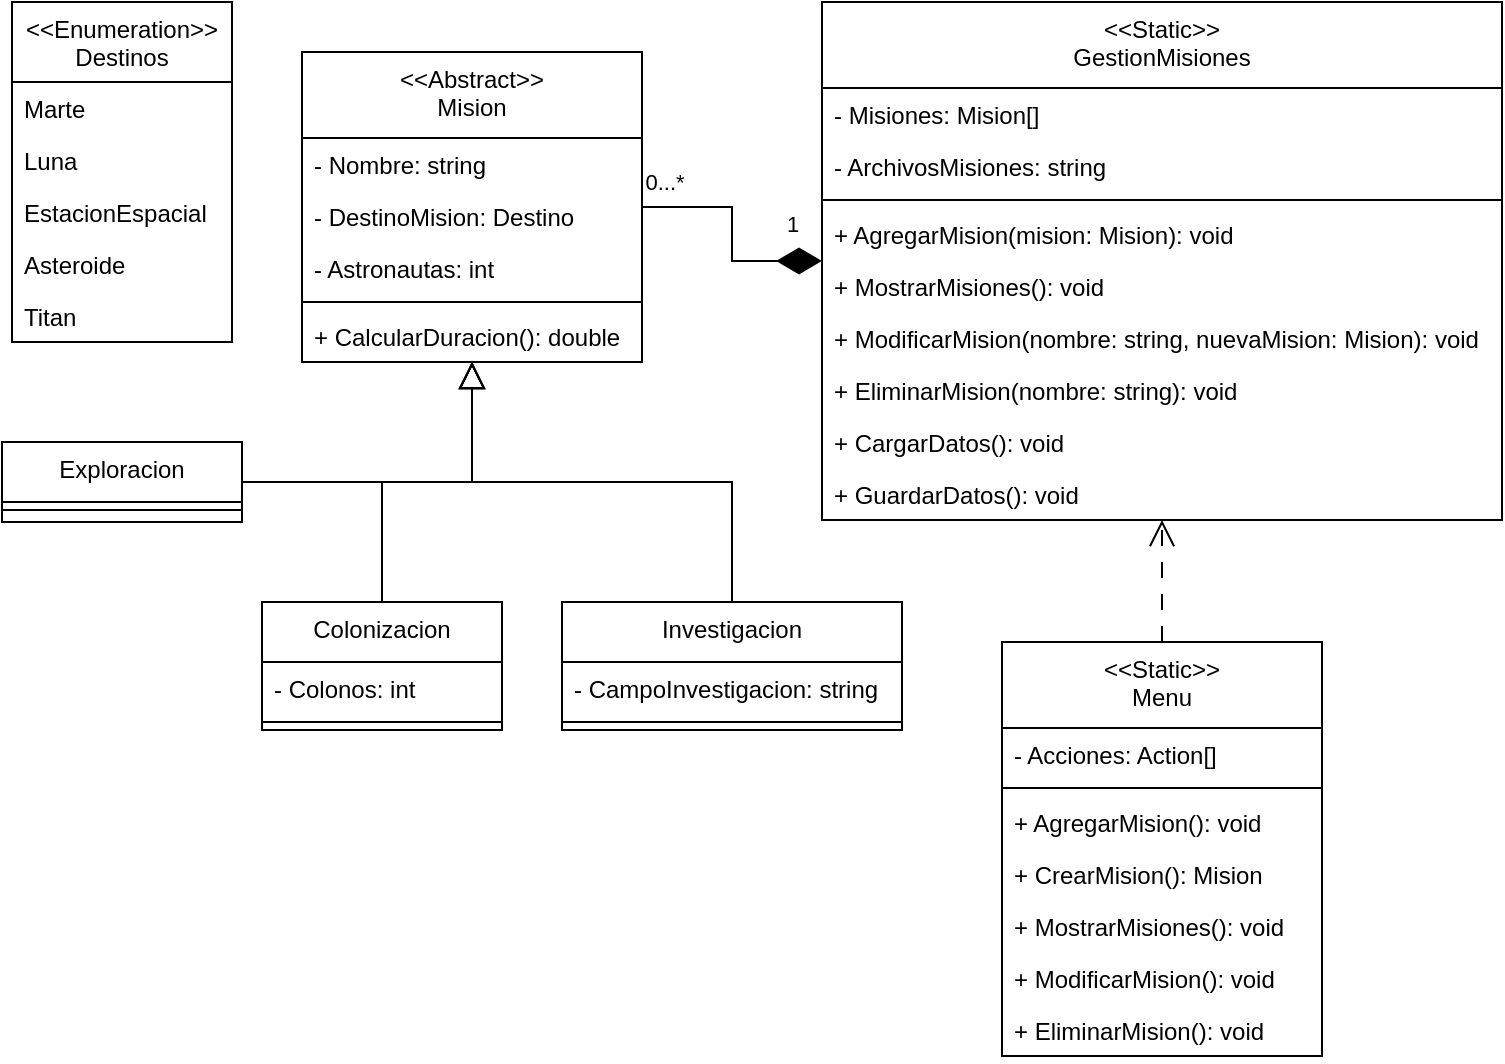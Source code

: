 <mxfile version="24.7.13">
  <diagram id="C5RBs43oDa-KdzZeNtuy" name="Page-1">
    <mxGraphModel dx="683" dy="371" grid="1" gridSize="10" guides="1" tooltips="1" connect="1" arrows="1" fold="1" page="1" pageScale="1" pageWidth="827" pageHeight="1169" math="0" shadow="0">
      <root>
        <mxCell id="WIyWlLk6GJQsqaUBKTNV-0" />
        <mxCell id="WIyWlLk6GJQsqaUBKTNV-1" parent="WIyWlLk6GJQsqaUBKTNV-0" />
        <mxCell id="zkfFHV4jXpPFQw0GAbJ--17" value="&lt;&lt;Abstract&gt;&gt;&#xa;Mision" style="swimlane;fontStyle=0;align=center;verticalAlign=top;childLayout=stackLayout;horizontal=1;startSize=43;horizontalStack=0;resizeParent=1;resizeLast=0;collapsible=1;marginBottom=0;rounded=0;shadow=0;strokeWidth=1;" parent="WIyWlLk6GJQsqaUBKTNV-1" vertex="1">
          <mxGeometry x="170" y="45" width="170" height="155" as="geometry">
            <mxRectangle x="550" y="140" width="160" height="26" as="alternateBounds" />
          </mxGeometry>
        </mxCell>
        <mxCell id="zkfFHV4jXpPFQw0GAbJ--18" value="- Nombre: string" style="text;align=left;verticalAlign=top;spacingLeft=4;spacingRight=4;overflow=hidden;rotatable=0;points=[[0,0.5],[1,0.5]];portConstraint=eastwest;" parent="zkfFHV4jXpPFQw0GAbJ--17" vertex="1">
          <mxGeometry y="43" width="170" height="26" as="geometry" />
        </mxCell>
        <mxCell id="zkfFHV4jXpPFQw0GAbJ--19" value="- DestinoMision: Destino" style="text;align=left;verticalAlign=top;spacingLeft=4;spacingRight=4;overflow=hidden;rotatable=0;points=[[0,0.5],[1,0.5]];portConstraint=eastwest;rounded=0;shadow=0;html=0;" parent="zkfFHV4jXpPFQw0GAbJ--17" vertex="1">
          <mxGeometry y="69" width="170" height="26" as="geometry" />
        </mxCell>
        <mxCell id="zkfFHV4jXpPFQw0GAbJ--20" value="- Astronautas: int" style="text;align=left;verticalAlign=top;spacingLeft=4;spacingRight=4;overflow=hidden;rotatable=0;points=[[0,0.5],[1,0.5]];portConstraint=eastwest;rounded=0;shadow=0;html=0;" parent="zkfFHV4jXpPFQw0GAbJ--17" vertex="1">
          <mxGeometry y="95" width="170" height="26" as="geometry" />
        </mxCell>
        <mxCell id="zkfFHV4jXpPFQw0GAbJ--23" value="" style="line;html=1;strokeWidth=1;align=left;verticalAlign=middle;spacingTop=-1;spacingLeft=3;spacingRight=3;rotatable=0;labelPosition=right;points=[];portConstraint=eastwest;" parent="zkfFHV4jXpPFQw0GAbJ--17" vertex="1">
          <mxGeometry y="121" width="170" height="8" as="geometry" />
        </mxCell>
        <mxCell id="zkfFHV4jXpPFQw0GAbJ--24" value="+ CalcularDuracion(): double" style="text;align=left;verticalAlign=top;spacingLeft=4;spacingRight=4;overflow=hidden;rotatable=0;points=[[0,0.5],[1,0.5]];portConstraint=eastwest;" parent="zkfFHV4jXpPFQw0GAbJ--17" vertex="1">
          <mxGeometry y="129" width="170" height="26" as="geometry" />
        </mxCell>
        <mxCell id="6fH6PbpNzWvPibsC-C72-0" value="&lt;&lt;Enumeration&gt;&gt;&#xa;Destinos" style="swimlane;fontStyle=0;align=center;verticalAlign=top;childLayout=stackLayout;horizontal=1;startSize=40;horizontalStack=0;resizeParent=1;resizeLast=0;collapsible=1;marginBottom=0;rounded=0;shadow=0;strokeWidth=1;" parent="WIyWlLk6GJQsqaUBKTNV-1" vertex="1">
          <mxGeometry x="25" y="20" width="110" height="170" as="geometry">
            <mxRectangle x="550" y="140" width="160" height="26" as="alternateBounds" />
          </mxGeometry>
        </mxCell>
        <mxCell id="6fH6PbpNzWvPibsC-C72-1" value="Marte" style="text;align=left;verticalAlign=top;spacingLeft=4;spacingRight=4;overflow=hidden;rotatable=0;points=[[0,0.5],[1,0.5]];portConstraint=eastwest;" parent="6fH6PbpNzWvPibsC-C72-0" vertex="1">
          <mxGeometry y="40" width="110" height="26" as="geometry" />
        </mxCell>
        <mxCell id="6fH6PbpNzWvPibsC-C72-9" value="Luna" style="text;align=left;verticalAlign=top;spacingLeft=4;spacingRight=4;overflow=hidden;rotatable=0;points=[[0,0.5],[1,0.5]];portConstraint=eastwest;" parent="6fH6PbpNzWvPibsC-C72-0" vertex="1">
          <mxGeometry y="66" width="110" height="26" as="geometry" />
        </mxCell>
        <mxCell id="6fH6PbpNzWvPibsC-C72-10" value="EstacionEspacial" style="text;align=left;verticalAlign=top;spacingLeft=4;spacingRight=4;overflow=hidden;rotatable=0;points=[[0,0.5],[1,0.5]];portConstraint=eastwest;" parent="6fH6PbpNzWvPibsC-C72-0" vertex="1">
          <mxGeometry y="92" width="110" height="26" as="geometry" />
        </mxCell>
        <mxCell id="6fH6PbpNzWvPibsC-C72-11" value="Asteroide" style="text;align=left;verticalAlign=top;spacingLeft=4;spacingRight=4;overflow=hidden;rotatable=0;points=[[0,0.5],[1,0.5]];portConstraint=eastwest;" parent="6fH6PbpNzWvPibsC-C72-0" vertex="1">
          <mxGeometry y="118" width="110" height="26" as="geometry" />
        </mxCell>
        <mxCell id="6fH6PbpNzWvPibsC-C72-12" value="Titan" style="text;align=left;verticalAlign=top;spacingLeft=4;spacingRight=4;overflow=hidden;rotatable=0;points=[[0,0.5],[1,0.5]];portConstraint=eastwest;" parent="6fH6PbpNzWvPibsC-C72-0" vertex="1">
          <mxGeometry y="144" width="110" height="26" as="geometry" />
        </mxCell>
        <mxCell id="6fH6PbpNzWvPibsC-C72-13" value="Exploracion" style="swimlane;fontStyle=0;align=center;verticalAlign=top;childLayout=stackLayout;horizontal=1;startSize=30;horizontalStack=0;resizeParent=1;resizeLast=0;collapsible=1;marginBottom=0;rounded=0;shadow=0;strokeWidth=1;" parent="WIyWlLk6GJQsqaUBKTNV-1" vertex="1">
          <mxGeometry x="20" y="240" width="120" height="40" as="geometry">
            <mxRectangle x="550" y="140" width="160" height="26" as="alternateBounds" />
          </mxGeometry>
        </mxCell>
        <mxCell id="6fH6PbpNzWvPibsC-C72-17" value="" style="line;html=1;strokeWidth=1;align=left;verticalAlign=middle;spacingTop=-1;spacingLeft=3;spacingRight=3;rotatable=0;labelPosition=right;points=[];portConstraint=eastwest;" parent="6fH6PbpNzWvPibsC-C72-13" vertex="1">
          <mxGeometry y="30" width="120" height="8" as="geometry" />
        </mxCell>
        <mxCell id="6fH6PbpNzWvPibsC-C72-19" value="Colonizacion" style="swimlane;fontStyle=0;align=center;verticalAlign=top;childLayout=stackLayout;horizontal=1;startSize=30;horizontalStack=0;resizeParent=1;resizeLast=0;collapsible=1;marginBottom=0;rounded=0;shadow=0;strokeWidth=1;" parent="WIyWlLk6GJQsqaUBKTNV-1" vertex="1">
          <mxGeometry x="150" y="320" width="120" height="64" as="geometry">
            <mxRectangle x="550" y="140" width="160" height="26" as="alternateBounds" />
          </mxGeometry>
        </mxCell>
        <mxCell id="6fH6PbpNzWvPibsC-C72-21" value="- Colonos: int" style="text;align=left;verticalAlign=top;spacingLeft=4;spacingRight=4;overflow=hidden;rotatable=0;points=[[0,0.5],[1,0.5]];portConstraint=eastwest;rounded=0;shadow=0;html=0;" parent="6fH6PbpNzWvPibsC-C72-19" vertex="1">
          <mxGeometry y="30" width="120" height="26" as="geometry" />
        </mxCell>
        <mxCell id="6fH6PbpNzWvPibsC-C72-20" value="" style="line;html=1;strokeWidth=1;align=left;verticalAlign=middle;spacingTop=-1;spacingLeft=3;spacingRight=3;rotatable=0;labelPosition=right;points=[];portConstraint=eastwest;" parent="6fH6PbpNzWvPibsC-C72-19" vertex="1">
          <mxGeometry y="56" width="120" height="8" as="geometry" />
        </mxCell>
        <mxCell id="6fH6PbpNzWvPibsC-C72-22" value="Investigacion" style="swimlane;fontStyle=0;align=center;verticalAlign=top;childLayout=stackLayout;horizontal=1;startSize=30;horizontalStack=0;resizeParent=1;resizeLast=0;collapsible=1;marginBottom=0;rounded=0;shadow=0;strokeWidth=1;" parent="WIyWlLk6GJQsqaUBKTNV-1" vertex="1">
          <mxGeometry x="300" y="320" width="170" height="64" as="geometry">
            <mxRectangle x="550" y="140" width="160" height="26" as="alternateBounds" />
          </mxGeometry>
        </mxCell>
        <mxCell id="6fH6PbpNzWvPibsC-C72-23" value="- CampoInvestigacion: string" style="text;align=left;verticalAlign=top;spacingLeft=4;spacingRight=4;overflow=hidden;rotatable=0;points=[[0,0.5],[1,0.5]];portConstraint=eastwest;rounded=0;shadow=0;html=0;" parent="6fH6PbpNzWvPibsC-C72-22" vertex="1">
          <mxGeometry y="30" width="170" height="26" as="geometry" />
        </mxCell>
        <mxCell id="6fH6PbpNzWvPibsC-C72-24" value="" style="line;html=1;strokeWidth=1;align=left;verticalAlign=middle;spacingTop=-1;spacingLeft=3;spacingRight=3;rotatable=0;labelPosition=right;points=[];portConstraint=eastwest;" parent="6fH6PbpNzWvPibsC-C72-22" vertex="1">
          <mxGeometry y="56" width="170" height="8" as="geometry" />
        </mxCell>
        <mxCell id="6fH6PbpNzWvPibsC-C72-25" value="" style="endArrow=block;html=1;rounded=0;edgeStyle=orthogonalEdgeStyle;endFill=0;endSize=11;" parent="WIyWlLk6GJQsqaUBKTNV-1" source="6fH6PbpNzWvPibsC-C72-13" target="zkfFHV4jXpPFQw0GAbJ--17" edge="1">
          <mxGeometry width="50" height="50" relative="1" as="geometry">
            <mxPoint x="360" y="270" as="sourcePoint" />
            <mxPoint x="410" y="220" as="targetPoint" />
          </mxGeometry>
        </mxCell>
        <mxCell id="6fH6PbpNzWvPibsC-C72-26" value="" style="endArrow=block;html=1;rounded=0;edgeStyle=orthogonalEdgeStyle;endFill=0;endSize=11;" parent="WIyWlLk6GJQsqaUBKTNV-1" source="6fH6PbpNzWvPibsC-C72-19" target="zkfFHV4jXpPFQw0GAbJ--17" edge="1">
          <mxGeometry width="50" height="50" relative="1" as="geometry">
            <mxPoint x="120" y="340" as="sourcePoint" />
            <mxPoint x="265" y="210" as="targetPoint" />
            <Array as="points" />
          </mxGeometry>
        </mxCell>
        <mxCell id="6fH6PbpNzWvPibsC-C72-27" value="" style="endArrow=block;html=1;rounded=0;edgeStyle=orthogonalEdgeStyle;endFill=0;endSize=11;" parent="WIyWlLk6GJQsqaUBKTNV-1" source="6fH6PbpNzWvPibsC-C72-22" target="zkfFHV4jXpPFQw0GAbJ--17" edge="1">
          <mxGeometry width="50" height="50" relative="1" as="geometry">
            <mxPoint x="265" y="328" as="sourcePoint" />
            <mxPoint x="265" y="210" as="targetPoint" />
            <Array as="points">
              <mxPoint x="385" y="260" />
              <mxPoint x="255" y="260" />
            </Array>
          </mxGeometry>
        </mxCell>
        <mxCell id="6fH6PbpNzWvPibsC-C72-28" value="&lt;&lt;Static&gt;&gt;&#xa;GestionMisiones" style="swimlane;fontStyle=0;align=center;verticalAlign=top;childLayout=stackLayout;horizontal=1;startSize=43;horizontalStack=0;resizeParent=1;resizeLast=0;collapsible=1;marginBottom=0;rounded=0;shadow=0;strokeWidth=1;" parent="WIyWlLk6GJQsqaUBKTNV-1" vertex="1">
          <mxGeometry x="430" y="20" width="340" height="259" as="geometry">
            <mxRectangle x="550" y="140" width="160" height="26" as="alternateBounds" />
          </mxGeometry>
        </mxCell>
        <mxCell id="6fH6PbpNzWvPibsC-C72-29" value="- Misiones: Mision[]" style="text;align=left;verticalAlign=top;spacingLeft=4;spacingRight=4;overflow=hidden;rotatable=0;points=[[0,0.5],[1,0.5]];portConstraint=eastwest;" parent="6fH6PbpNzWvPibsC-C72-28" vertex="1">
          <mxGeometry y="43" width="340" height="26" as="geometry" />
        </mxCell>
        <mxCell id="6fH6PbpNzWvPibsC-C72-39" value="- ArchivosMisiones: string" style="text;align=left;verticalAlign=top;spacingLeft=4;spacingRight=4;overflow=hidden;rotatable=0;points=[[0,0.5],[1,0.5]];portConstraint=eastwest;" parent="6fH6PbpNzWvPibsC-C72-28" vertex="1">
          <mxGeometry y="69" width="340" height="26" as="geometry" />
        </mxCell>
        <mxCell id="6fH6PbpNzWvPibsC-C72-32" value="" style="line;html=1;strokeWidth=1;align=left;verticalAlign=middle;spacingTop=-1;spacingLeft=3;spacingRight=3;rotatable=0;labelPosition=right;points=[];portConstraint=eastwest;" parent="6fH6PbpNzWvPibsC-C72-28" vertex="1">
          <mxGeometry y="95" width="340" height="8" as="geometry" />
        </mxCell>
        <mxCell id="6fH6PbpNzWvPibsC-C72-33" value="+ AgregarMision(mision: Mision): void" style="text;align=left;verticalAlign=top;spacingLeft=4;spacingRight=4;overflow=hidden;rotatable=0;points=[[0,0.5],[1,0.5]];portConstraint=eastwest;" parent="6fH6PbpNzWvPibsC-C72-28" vertex="1">
          <mxGeometry y="103" width="340" height="26" as="geometry" />
        </mxCell>
        <mxCell id="6fH6PbpNzWvPibsC-C72-34" value="+ MostrarMisiones(): void" style="text;align=left;verticalAlign=top;spacingLeft=4;spacingRight=4;overflow=hidden;rotatable=0;points=[[0,0.5],[1,0.5]];portConstraint=eastwest;" parent="6fH6PbpNzWvPibsC-C72-28" vertex="1">
          <mxGeometry y="129" width="340" height="26" as="geometry" />
        </mxCell>
        <mxCell id="6fH6PbpNzWvPibsC-C72-35" value="+ ModificarMision(nombre: string, nuevaMision: Mision): void" style="text;align=left;verticalAlign=top;spacingLeft=4;spacingRight=4;overflow=hidden;rotatable=0;points=[[0,0.5],[1,0.5]];portConstraint=eastwest;" parent="6fH6PbpNzWvPibsC-C72-28" vertex="1">
          <mxGeometry y="155" width="340" height="26" as="geometry" />
        </mxCell>
        <mxCell id="6fH6PbpNzWvPibsC-C72-36" value="+ EliminarMision(nombre: string): void" style="text;align=left;verticalAlign=top;spacingLeft=4;spacingRight=4;overflow=hidden;rotatable=0;points=[[0,0.5],[1,0.5]];portConstraint=eastwest;" parent="6fH6PbpNzWvPibsC-C72-28" vertex="1">
          <mxGeometry y="181" width="340" height="26" as="geometry" />
        </mxCell>
        <mxCell id="6fH6PbpNzWvPibsC-C72-37" value="+ CargarDatos(): void" style="text;align=left;verticalAlign=top;spacingLeft=4;spacingRight=4;overflow=hidden;rotatable=0;points=[[0,0.5],[1,0.5]];portConstraint=eastwest;" parent="6fH6PbpNzWvPibsC-C72-28" vertex="1">
          <mxGeometry y="207" width="340" height="26" as="geometry" />
        </mxCell>
        <mxCell id="6fH6PbpNzWvPibsC-C72-38" value="+ GuardarDatos(): void" style="text;align=left;verticalAlign=top;spacingLeft=4;spacingRight=4;overflow=hidden;rotatable=0;points=[[0,0.5],[1,0.5]];portConstraint=eastwest;" parent="6fH6PbpNzWvPibsC-C72-28" vertex="1">
          <mxGeometry y="233" width="340" height="26" as="geometry" />
        </mxCell>
        <mxCell id="6fH6PbpNzWvPibsC-C72-40" value="&lt;&lt;Static&gt;&gt;&#xa;Menu" style="swimlane;fontStyle=0;align=center;verticalAlign=top;childLayout=stackLayout;horizontal=1;startSize=43;horizontalStack=0;resizeParent=1;resizeLast=0;collapsible=1;marginBottom=0;rounded=0;shadow=0;strokeWidth=1;" parent="WIyWlLk6GJQsqaUBKTNV-1" vertex="1">
          <mxGeometry x="520" y="340" width="160" height="207" as="geometry">
            <mxRectangle x="550" y="140" width="160" height="26" as="alternateBounds" />
          </mxGeometry>
        </mxCell>
        <mxCell id="6fH6PbpNzWvPibsC-C72-41" value="- Acciones: Action[]" style="text;align=left;verticalAlign=top;spacingLeft=4;spacingRight=4;overflow=hidden;rotatable=0;points=[[0,0.5],[1,0.5]];portConstraint=eastwest;" parent="6fH6PbpNzWvPibsC-C72-40" vertex="1">
          <mxGeometry y="43" width="160" height="26" as="geometry" />
        </mxCell>
        <mxCell id="6fH6PbpNzWvPibsC-C72-43" value="" style="line;html=1;strokeWidth=1;align=left;verticalAlign=middle;spacingTop=-1;spacingLeft=3;spacingRight=3;rotatable=0;labelPosition=right;points=[];portConstraint=eastwest;" parent="6fH6PbpNzWvPibsC-C72-40" vertex="1">
          <mxGeometry y="69" width="160" height="8" as="geometry" />
        </mxCell>
        <mxCell id="6fH6PbpNzWvPibsC-C72-44" value="+ AgregarMision(): void" style="text;align=left;verticalAlign=top;spacingLeft=4;spacingRight=4;overflow=hidden;rotatable=0;points=[[0,0.5],[1,0.5]];portConstraint=eastwest;" parent="6fH6PbpNzWvPibsC-C72-40" vertex="1">
          <mxGeometry y="77" width="160" height="26" as="geometry" />
        </mxCell>
        <mxCell id="Yd5qnpFGNx4F0Sv_TIdr-0" value="+ CrearMision(): Mision" style="text;align=left;verticalAlign=top;spacingLeft=4;spacingRight=4;overflow=hidden;rotatable=0;points=[[0,0.5],[1,0.5]];portConstraint=eastwest;" vertex="1" parent="6fH6PbpNzWvPibsC-C72-40">
          <mxGeometry y="103" width="160" height="26" as="geometry" />
        </mxCell>
        <mxCell id="6fH6PbpNzWvPibsC-C72-45" value="+ MostrarMisiones(): void" style="text;align=left;verticalAlign=top;spacingLeft=4;spacingRight=4;overflow=hidden;rotatable=0;points=[[0,0.5],[1,0.5]];portConstraint=eastwest;" parent="6fH6PbpNzWvPibsC-C72-40" vertex="1">
          <mxGeometry y="129" width="160" height="26" as="geometry" />
        </mxCell>
        <mxCell id="6fH6PbpNzWvPibsC-C72-46" value="+ ModificarMision(): void" style="text;align=left;verticalAlign=top;spacingLeft=4;spacingRight=4;overflow=hidden;rotatable=0;points=[[0,0.5],[1,0.5]];portConstraint=eastwest;" parent="6fH6PbpNzWvPibsC-C72-40" vertex="1">
          <mxGeometry y="155" width="160" height="26" as="geometry" />
        </mxCell>
        <mxCell id="6fH6PbpNzWvPibsC-C72-47" value="+ EliminarMision(): void" style="text;align=left;verticalAlign=top;spacingLeft=4;spacingRight=4;overflow=hidden;rotatable=0;points=[[0,0.5],[1,0.5]];portConstraint=eastwest;" parent="6fH6PbpNzWvPibsC-C72-40" vertex="1">
          <mxGeometry y="181" width="160" height="26" as="geometry" />
        </mxCell>
        <mxCell id="6fH6PbpNzWvPibsC-C72-50" value="" style="endArrow=diamondThin;html=1;rounded=0;edgeStyle=orthogonalEdgeStyle;endFill=1;startSize=6;endSize=20;" parent="WIyWlLk6GJQsqaUBKTNV-1" source="zkfFHV4jXpPFQw0GAbJ--17" target="6fH6PbpNzWvPibsC-C72-28" edge="1">
          <mxGeometry width="50" height="50" relative="1" as="geometry">
            <mxPoint x="660" y="280" as="sourcePoint" />
            <mxPoint x="710" y="230" as="targetPoint" />
          </mxGeometry>
        </mxCell>
        <mxCell id="6fH6PbpNzWvPibsC-C72-51" value="1" style="edgeLabel;html=1;align=center;verticalAlign=middle;resizable=0;points=[];" parent="6fH6PbpNzWvPibsC-C72-50" vertex="1" connectable="0">
          <mxGeometry x="0.817" y="2" relative="1" as="geometry">
            <mxPoint x="-5" y="-17" as="offset" />
          </mxGeometry>
        </mxCell>
        <mxCell id="6fH6PbpNzWvPibsC-C72-52" value="0...*" style="edgeLabel;html=1;align=center;verticalAlign=middle;resizable=0;points=[];" parent="6fH6PbpNzWvPibsC-C72-50" vertex="1" connectable="0">
          <mxGeometry x="-0.875" y="1" relative="1" as="geometry">
            <mxPoint x="3" y="-12" as="offset" />
          </mxGeometry>
        </mxCell>
        <mxCell id="6fH6PbpNzWvPibsC-C72-54" value="" style="endArrow=open;html=1;rounded=0;edgeStyle=orthogonalEdgeStyle;endFill=0;endSize=11;dashed=1;dashPattern=8 8;" parent="WIyWlLk6GJQsqaUBKTNV-1" source="6fH6PbpNzWvPibsC-C72-40" target="6fH6PbpNzWvPibsC-C72-28" edge="1">
          <mxGeometry width="50" height="50" relative="1" as="geometry">
            <mxPoint x="660" y="260" as="sourcePoint" />
            <mxPoint x="710" y="210" as="targetPoint" />
          </mxGeometry>
        </mxCell>
      </root>
    </mxGraphModel>
  </diagram>
</mxfile>
